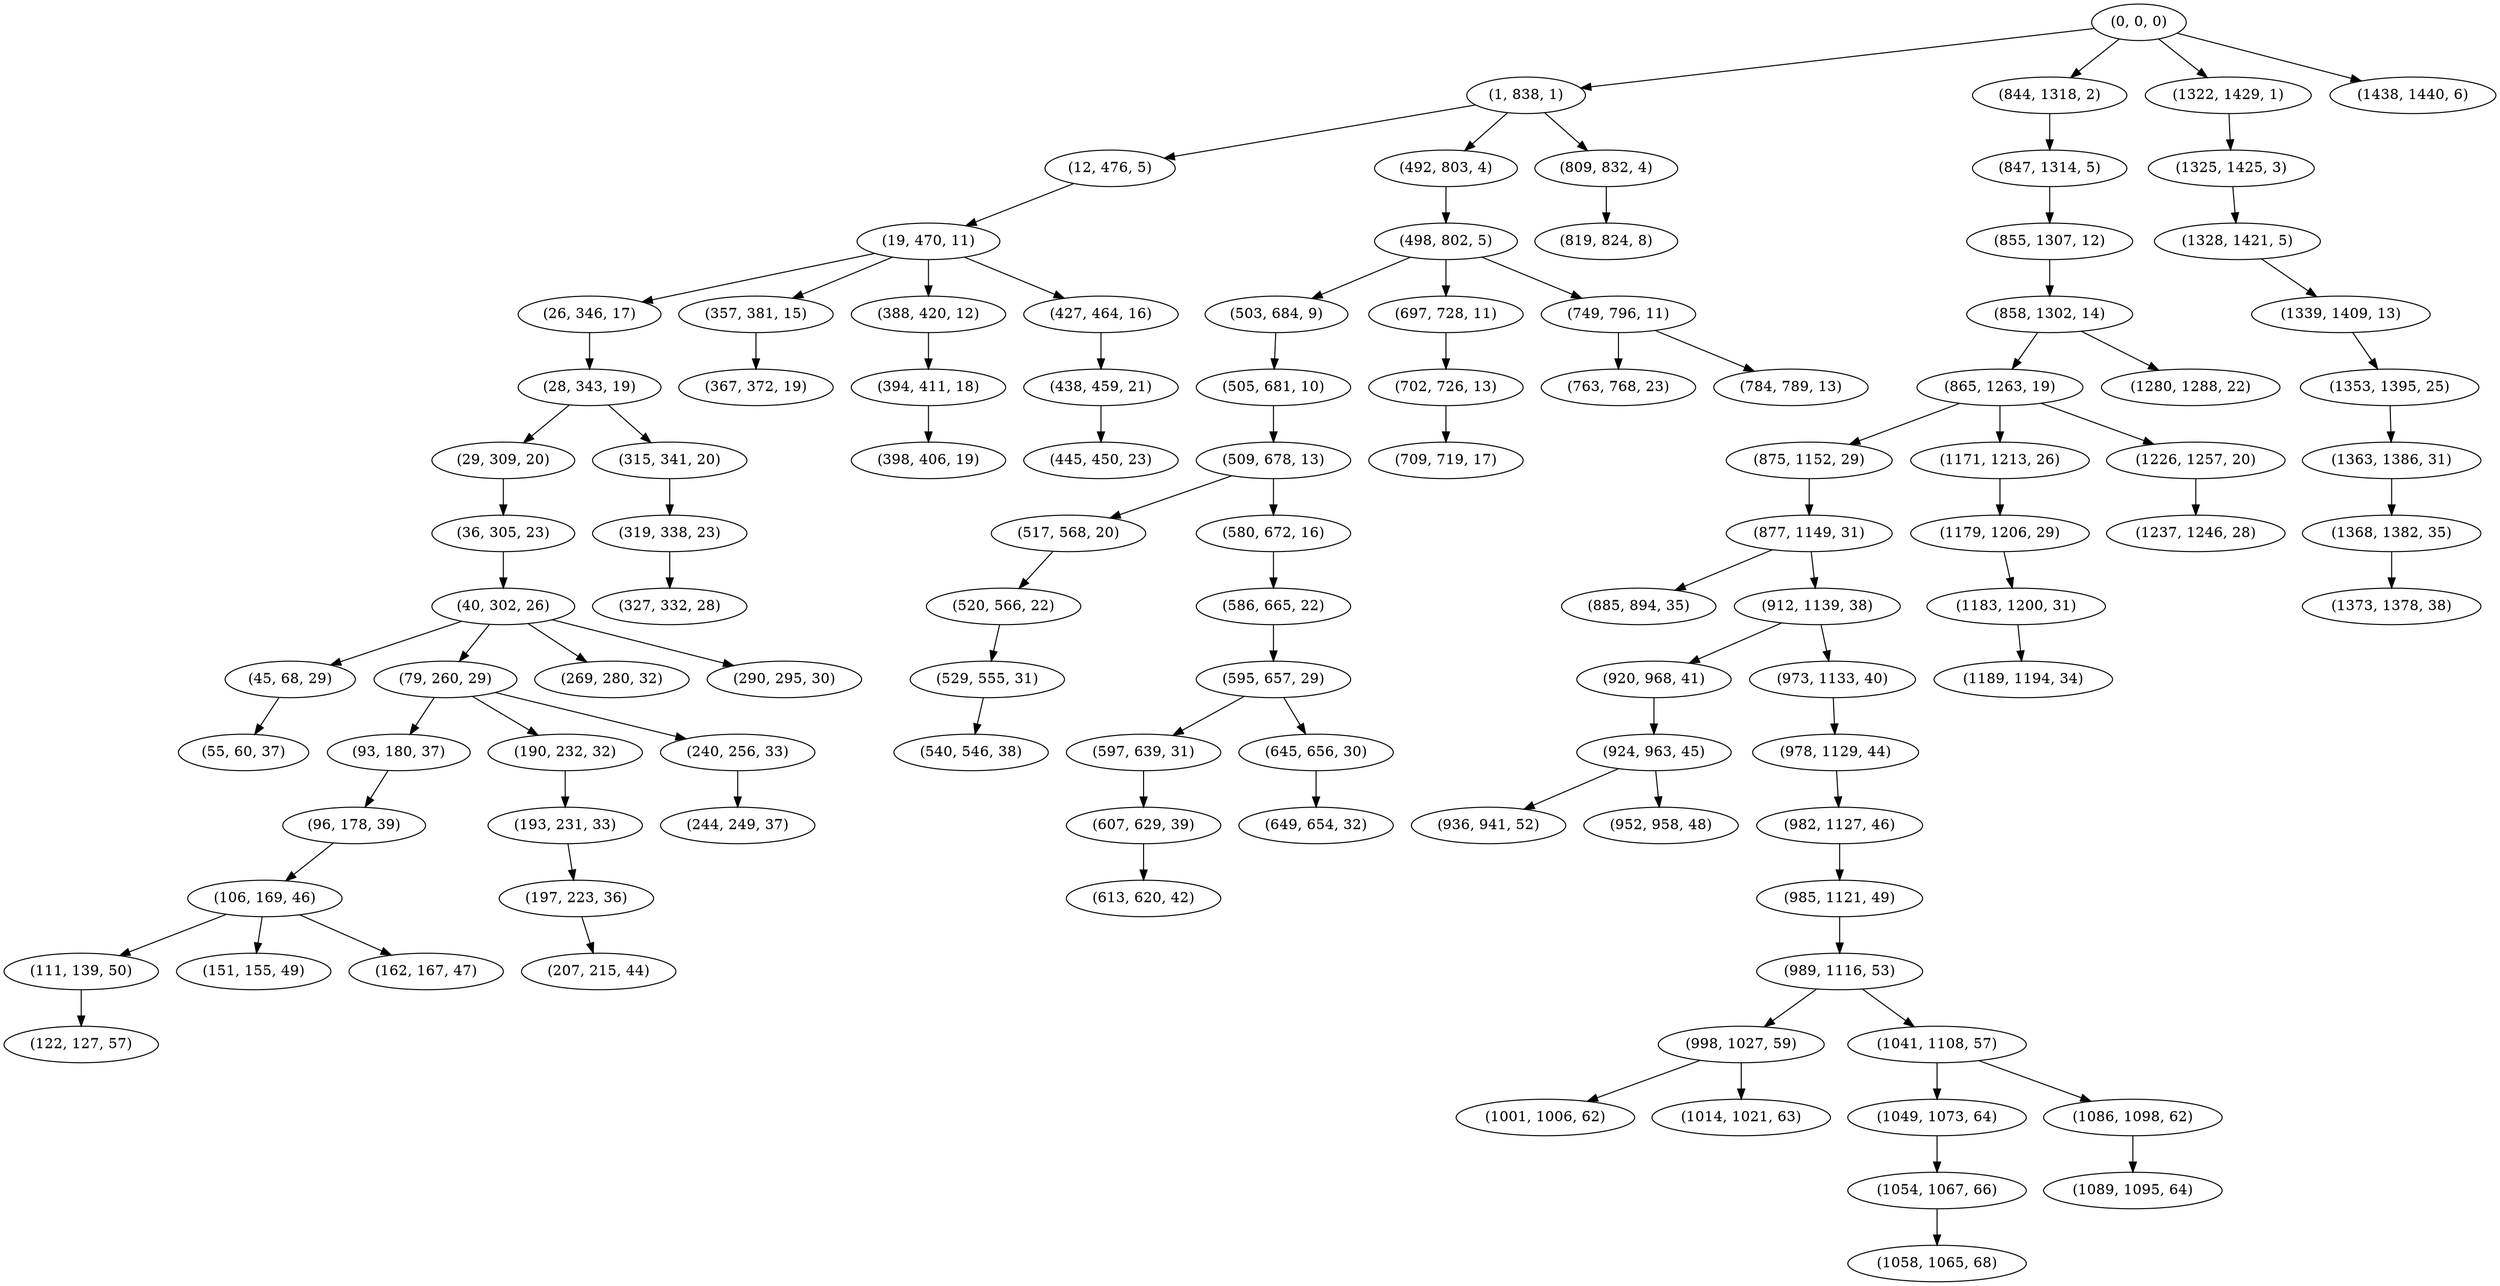 digraph tree {
    "(0, 0, 0)";
    "(1, 838, 1)";
    "(12, 476, 5)";
    "(19, 470, 11)";
    "(26, 346, 17)";
    "(28, 343, 19)";
    "(29, 309, 20)";
    "(36, 305, 23)";
    "(40, 302, 26)";
    "(45, 68, 29)";
    "(55, 60, 37)";
    "(79, 260, 29)";
    "(93, 180, 37)";
    "(96, 178, 39)";
    "(106, 169, 46)";
    "(111, 139, 50)";
    "(122, 127, 57)";
    "(151, 155, 49)";
    "(162, 167, 47)";
    "(190, 232, 32)";
    "(193, 231, 33)";
    "(197, 223, 36)";
    "(207, 215, 44)";
    "(240, 256, 33)";
    "(244, 249, 37)";
    "(269, 280, 32)";
    "(290, 295, 30)";
    "(315, 341, 20)";
    "(319, 338, 23)";
    "(327, 332, 28)";
    "(357, 381, 15)";
    "(367, 372, 19)";
    "(388, 420, 12)";
    "(394, 411, 18)";
    "(398, 406, 19)";
    "(427, 464, 16)";
    "(438, 459, 21)";
    "(445, 450, 23)";
    "(492, 803, 4)";
    "(498, 802, 5)";
    "(503, 684, 9)";
    "(505, 681, 10)";
    "(509, 678, 13)";
    "(517, 568, 20)";
    "(520, 566, 22)";
    "(529, 555, 31)";
    "(540, 546, 38)";
    "(580, 672, 16)";
    "(586, 665, 22)";
    "(595, 657, 29)";
    "(597, 639, 31)";
    "(607, 629, 39)";
    "(613, 620, 42)";
    "(645, 656, 30)";
    "(649, 654, 32)";
    "(697, 728, 11)";
    "(702, 726, 13)";
    "(709, 719, 17)";
    "(749, 796, 11)";
    "(763, 768, 23)";
    "(784, 789, 13)";
    "(809, 832, 4)";
    "(819, 824, 8)";
    "(844, 1318, 2)";
    "(847, 1314, 5)";
    "(855, 1307, 12)";
    "(858, 1302, 14)";
    "(865, 1263, 19)";
    "(875, 1152, 29)";
    "(877, 1149, 31)";
    "(885, 894, 35)";
    "(912, 1139, 38)";
    "(920, 968, 41)";
    "(924, 963, 45)";
    "(936, 941, 52)";
    "(952, 958, 48)";
    "(973, 1133, 40)";
    "(978, 1129, 44)";
    "(982, 1127, 46)";
    "(985, 1121, 49)";
    "(989, 1116, 53)";
    "(998, 1027, 59)";
    "(1001, 1006, 62)";
    "(1014, 1021, 63)";
    "(1041, 1108, 57)";
    "(1049, 1073, 64)";
    "(1054, 1067, 66)";
    "(1058, 1065, 68)";
    "(1086, 1098, 62)";
    "(1089, 1095, 64)";
    "(1171, 1213, 26)";
    "(1179, 1206, 29)";
    "(1183, 1200, 31)";
    "(1189, 1194, 34)";
    "(1226, 1257, 20)";
    "(1237, 1246, 28)";
    "(1280, 1288, 22)";
    "(1322, 1429, 1)";
    "(1325, 1425, 3)";
    "(1328, 1421, 5)";
    "(1339, 1409, 13)";
    "(1353, 1395, 25)";
    "(1363, 1386, 31)";
    "(1368, 1382, 35)";
    "(1373, 1378, 38)";
    "(1438, 1440, 6)";
    "(0, 0, 0)" -> "(1, 838, 1)";
    "(0, 0, 0)" -> "(844, 1318, 2)";
    "(0, 0, 0)" -> "(1322, 1429, 1)";
    "(0, 0, 0)" -> "(1438, 1440, 6)";
    "(1, 838, 1)" -> "(12, 476, 5)";
    "(1, 838, 1)" -> "(492, 803, 4)";
    "(1, 838, 1)" -> "(809, 832, 4)";
    "(12, 476, 5)" -> "(19, 470, 11)";
    "(19, 470, 11)" -> "(26, 346, 17)";
    "(19, 470, 11)" -> "(357, 381, 15)";
    "(19, 470, 11)" -> "(388, 420, 12)";
    "(19, 470, 11)" -> "(427, 464, 16)";
    "(26, 346, 17)" -> "(28, 343, 19)";
    "(28, 343, 19)" -> "(29, 309, 20)";
    "(28, 343, 19)" -> "(315, 341, 20)";
    "(29, 309, 20)" -> "(36, 305, 23)";
    "(36, 305, 23)" -> "(40, 302, 26)";
    "(40, 302, 26)" -> "(45, 68, 29)";
    "(40, 302, 26)" -> "(79, 260, 29)";
    "(40, 302, 26)" -> "(269, 280, 32)";
    "(40, 302, 26)" -> "(290, 295, 30)";
    "(45, 68, 29)" -> "(55, 60, 37)";
    "(79, 260, 29)" -> "(93, 180, 37)";
    "(79, 260, 29)" -> "(190, 232, 32)";
    "(79, 260, 29)" -> "(240, 256, 33)";
    "(93, 180, 37)" -> "(96, 178, 39)";
    "(96, 178, 39)" -> "(106, 169, 46)";
    "(106, 169, 46)" -> "(111, 139, 50)";
    "(106, 169, 46)" -> "(151, 155, 49)";
    "(106, 169, 46)" -> "(162, 167, 47)";
    "(111, 139, 50)" -> "(122, 127, 57)";
    "(190, 232, 32)" -> "(193, 231, 33)";
    "(193, 231, 33)" -> "(197, 223, 36)";
    "(197, 223, 36)" -> "(207, 215, 44)";
    "(240, 256, 33)" -> "(244, 249, 37)";
    "(315, 341, 20)" -> "(319, 338, 23)";
    "(319, 338, 23)" -> "(327, 332, 28)";
    "(357, 381, 15)" -> "(367, 372, 19)";
    "(388, 420, 12)" -> "(394, 411, 18)";
    "(394, 411, 18)" -> "(398, 406, 19)";
    "(427, 464, 16)" -> "(438, 459, 21)";
    "(438, 459, 21)" -> "(445, 450, 23)";
    "(492, 803, 4)" -> "(498, 802, 5)";
    "(498, 802, 5)" -> "(503, 684, 9)";
    "(498, 802, 5)" -> "(697, 728, 11)";
    "(498, 802, 5)" -> "(749, 796, 11)";
    "(503, 684, 9)" -> "(505, 681, 10)";
    "(505, 681, 10)" -> "(509, 678, 13)";
    "(509, 678, 13)" -> "(517, 568, 20)";
    "(509, 678, 13)" -> "(580, 672, 16)";
    "(517, 568, 20)" -> "(520, 566, 22)";
    "(520, 566, 22)" -> "(529, 555, 31)";
    "(529, 555, 31)" -> "(540, 546, 38)";
    "(580, 672, 16)" -> "(586, 665, 22)";
    "(586, 665, 22)" -> "(595, 657, 29)";
    "(595, 657, 29)" -> "(597, 639, 31)";
    "(595, 657, 29)" -> "(645, 656, 30)";
    "(597, 639, 31)" -> "(607, 629, 39)";
    "(607, 629, 39)" -> "(613, 620, 42)";
    "(645, 656, 30)" -> "(649, 654, 32)";
    "(697, 728, 11)" -> "(702, 726, 13)";
    "(702, 726, 13)" -> "(709, 719, 17)";
    "(749, 796, 11)" -> "(763, 768, 23)";
    "(749, 796, 11)" -> "(784, 789, 13)";
    "(809, 832, 4)" -> "(819, 824, 8)";
    "(844, 1318, 2)" -> "(847, 1314, 5)";
    "(847, 1314, 5)" -> "(855, 1307, 12)";
    "(855, 1307, 12)" -> "(858, 1302, 14)";
    "(858, 1302, 14)" -> "(865, 1263, 19)";
    "(858, 1302, 14)" -> "(1280, 1288, 22)";
    "(865, 1263, 19)" -> "(875, 1152, 29)";
    "(865, 1263, 19)" -> "(1171, 1213, 26)";
    "(865, 1263, 19)" -> "(1226, 1257, 20)";
    "(875, 1152, 29)" -> "(877, 1149, 31)";
    "(877, 1149, 31)" -> "(885, 894, 35)";
    "(877, 1149, 31)" -> "(912, 1139, 38)";
    "(912, 1139, 38)" -> "(920, 968, 41)";
    "(912, 1139, 38)" -> "(973, 1133, 40)";
    "(920, 968, 41)" -> "(924, 963, 45)";
    "(924, 963, 45)" -> "(936, 941, 52)";
    "(924, 963, 45)" -> "(952, 958, 48)";
    "(973, 1133, 40)" -> "(978, 1129, 44)";
    "(978, 1129, 44)" -> "(982, 1127, 46)";
    "(982, 1127, 46)" -> "(985, 1121, 49)";
    "(985, 1121, 49)" -> "(989, 1116, 53)";
    "(989, 1116, 53)" -> "(998, 1027, 59)";
    "(989, 1116, 53)" -> "(1041, 1108, 57)";
    "(998, 1027, 59)" -> "(1001, 1006, 62)";
    "(998, 1027, 59)" -> "(1014, 1021, 63)";
    "(1041, 1108, 57)" -> "(1049, 1073, 64)";
    "(1041, 1108, 57)" -> "(1086, 1098, 62)";
    "(1049, 1073, 64)" -> "(1054, 1067, 66)";
    "(1054, 1067, 66)" -> "(1058, 1065, 68)";
    "(1086, 1098, 62)" -> "(1089, 1095, 64)";
    "(1171, 1213, 26)" -> "(1179, 1206, 29)";
    "(1179, 1206, 29)" -> "(1183, 1200, 31)";
    "(1183, 1200, 31)" -> "(1189, 1194, 34)";
    "(1226, 1257, 20)" -> "(1237, 1246, 28)";
    "(1322, 1429, 1)" -> "(1325, 1425, 3)";
    "(1325, 1425, 3)" -> "(1328, 1421, 5)";
    "(1328, 1421, 5)" -> "(1339, 1409, 13)";
    "(1339, 1409, 13)" -> "(1353, 1395, 25)";
    "(1353, 1395, 25)" -> "(1363, 1386, 31)";
    "(1363, 1386, 31)" -> "(1368, 1382, 35)";
    "(1368, 1382, 35)" -> "(1373, 1378, 38)";
}
